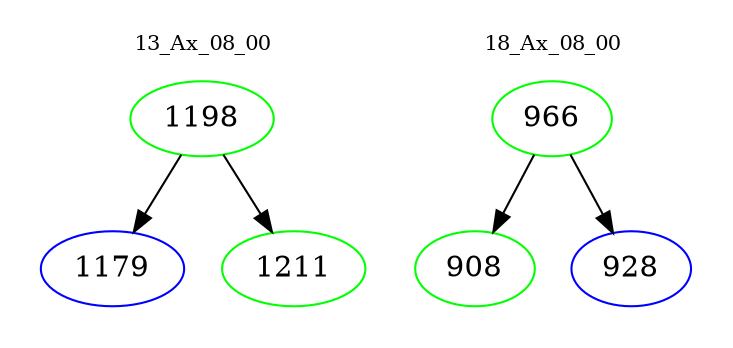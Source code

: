 digraph{
subgraph cluster_0 {
color = white
label = "13_Ax_08_00";
fontsize=10;
T0_1198 [label="1198", color="green"]
T0_1198 -> T0_1179 [color="black"]
T0_1179 [label="1179", color="blue"]
T0_1198 -> T0_1211 [color="black"]
T0_1211 [label="1211", color="green"]
}
subgraph cluster_1 {
color = white
label = "18_Ax_08_00";
fontsize=10;
T1_966 [label="966", color="green"]
T1_966 -> T1_908 [color="black"]
T1_908 [label="908", color="green"]
T1_966 -> T1_928 [color="black"]
T1_928 [label="928", color="blue"]
}
}
